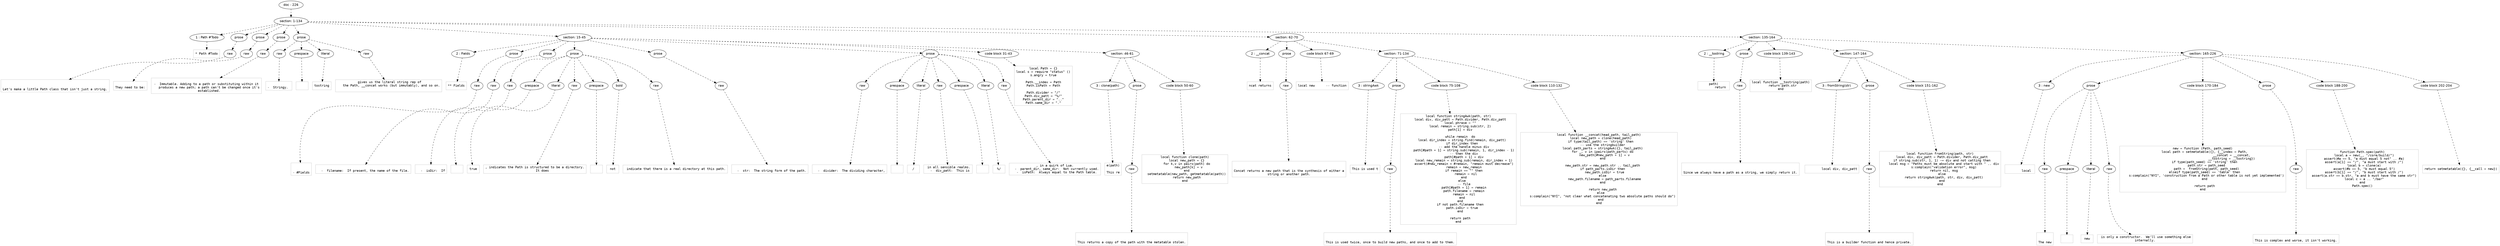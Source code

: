 digraph lpegNode {

node [fontname=Helvetica]
edge [style=dashed]

doc_0 [label="doc - 226"]


doc_0 -> { section_1}
{rank=same; section_1}

section_1 [label="section: 1-134"]


// END RANK doc_0

section_1 -> { header_2 prose_3 prose_4 prose_5 prose_6 section_7 section_8 section_9}
{rank=same; header_2 prose_3 prose_4 prose_5 prose_6 section_7 section_8 section_9}

header_2 [label="1 : Path #Todo"]

prose_3 [label="prose"]

prose_4 [label="prose"]

prose_5 [label="prose"]

prose_6 [label="prose"]

section_7 [label="section: 15-45"]

section_8 [label="section: 62-70"]

section_9 [label="section: 135-164"]


// END RANK section_1

header_2 -> leaf_10
leaf_10  [color=Gray,shape=rectangle,fontname=Inconsolata,label="* Path #Todo"]
// END RANK header_2

prose_3 -> { raw_11}
{rank=same; raw_11}

raw_11 [label="raw"]


// END RANK prose_3

raw_11 -> leaf_12
leaf_12  [color=Gray,shape=rectangle,fontname=Inconsolata,label="

Let's make a little Path class that isn't just a string.
"]
// END RANK raw_11

prose_4 -> { raw_13}
{rank=same; raw_13}

raw_13 [label="raw"]


// END RANK prose_4

raw_13 -> leaf_14
leaf_14  [color=Gray,shape=rectangle,fontname=Inconsolata,label="
They need to be:
"]
// END RANK raw_13

prose_5 -> { raw_15}
{rank=same; raw_15}

raw_15 [label="raw"]


// END RANK prose_5

raw_15 -> leaf_16
leaf_16  [color=Gray,shape=rectangle,fontname=Inconsolata,label="
-  Immutable. Adding to a path or substituting within it
   produces a new path; a path can't be changed once it's
   established.
"]
// END RANK raw_15

prose_6 -> { raw_17 prespace_18 literal_19 raw_20}
{rank=same; raw_17 prespace_18 literal_19 raw_20}

raw_17 [label="raw"]

prespace_18 [label="prespace"]

literal_19 [label="literal"]

raw_20 [label="raw"]


// END RANK prose_6

raw_17 -> leaf_21
leaf_21  [color=Gray,shape=rectangle,fontname=Inconsolata,label="
-  Stringy. "]
// END RANK raw_17

prespace_18 -> leaf_22
leaf_22  [color=Gray,shape=rectangle,fontname=Inconsolata,label=" "]
// END RANK prespace_18

literal_19 -> leaf_23
leaf_23  [color=Gray,shape=rectangle,fontname=Inconsolata,label="tostring"]
// END RANK literal_19

raw_20 -> leaf_24
leaf_24  [color=Gray,shape=rectangle,fontname=Inconsolata,label=" gives us the literal string rep of
   the Path, __concat works (but immutably), and so on.

"]
// END RANK raw_20

section_7 -> { header_25 prose_26 prose_27 prose_28 prose_29 prose_30 codeblock_31 section_32}
{rank=same; header_25 prose_26 prose_27 prose_28 prose_29 prose_30 codeblock_31 section_32}

header_25 [label="2 : Fields"]

prose_26 [label="prose"]

prose_27 [label="prose"]

prose_28 [label="prose"]

prose_29 [label="prose"]

prose_30 [label="prose"]

codeblock_31 [label="code block 31-43"]

section_32 [label="section: 46-61"]


// END RANK section_7

header_25 -> leaf_33
leaf_33  [color=Gray,shape=rectangle,fontname=Inconsolata,label="** Fields"]
// END RANK header_25

prose_26 -> { raw_34}
{rank=same; raw_34}

raw_34 [label="raw"]


// END RANK prose_26

raw_34 -> leaf_35
leaf_35  [color=Gray,shape=rectangle,fontname=Inconsolata,label="

- #Fields
"]
// END RANK raw_34

prose_27 -> { raw_36}
{rank=same; raw_36}

raw_36 [label="raw"]


// END RANK prose_27

raw_36 -> leaf_37
leaf_37  [color=Gray,shape=rectangle,fontname=Inconsolata,label="
  -  filename:  If present, the name of the file.
"]
// END RANK raw_36

prose_28 -> { raw_38 prespace_39 literal_40 raw_41 prespace_42 bold_43 raw_44}
{rank=same; raw_38 prespace_39 literal_40 raw_41 prespace_42 bold_43 raw_44}

raw_38 [label="raw"]

prespace_39 [label="prespace"]

literal_40 [label="literal"]

raw_41 [label="raw"]

prespace_42 [label="prespace"]

bold_43 [label="bold"]

raw_44 [label="raw"]


// END RANK prose_28

raw_38 -> leaf_45
leaf_45  [color=Gray,shape=rectangle,fontname=Inconsolata,label="
  -  isDir:  If"]
// END RANK raw_38

prespace_39 -> leaf_46
leaf_46  [color=Gray,shape=rectangle,fontname=Inconsolata,label=" "]
// END RANK prespace_39

literal_40 -> leaf_47
leaf_47  [color=Gray,shape=rectangle,fontname=Inconsolata,label="true"]
// END RANK literal_40

raw_41 -> leaf_48
leaf_48  [color=Gray,shape=rectangle,fontname=Inconsolata,label=", indicates the Path is structured to be a directory.
        It does"]
// END RANK raw_41

prespace_42 -> leaf_49
leaf_49  [color=Gray,shape=rectangle,fontname=Inconsolata,label=" "]
// END RANK prespace_42

bold_43 -> leaf_50
leaf_50  [color=Gray,shape=rectangle,fontname=Inconsolata,label="not"]
// END RANK bold_43

raw_44 -> leaf_51
leaf_51  [color=Gray,shape=rectangle,fontname=Inconsolata,label=" indicate that there is a real directory at this path.
"]
// END RANK raw_44

prose_29 -> { raw_52}
{rank=same; raw_52}

raw_52 [label="raw"]


// END RANK prose_29

raw_52 -> leaf_53
leaf_53  [color=Gray,shape=rectangle,fontname=Inconsolata,label="
  -  str:  The string form of the path.
"]
// END RANK raw_52

prose_30 -> { raw_54 prespace_55 literal_56 raw_57 prespace_58 literal_59 raw_60}
{rank=same; raw_54 prespace_55 literal_56 raw_57 prespace_58 literal_59 raw_60}

raw_54 [label="raw"]

prespace_55 [label="prespace"]

literal_56 [label="literal"]

raw_57 [label="raw"]

prespace_58 [label="prespace"]

literal_59 [label="literal"]

raw_60 [label="raw"]


// END RANK prose_30

raw_54 -> leaf_61
leaf_61  [color=Gray,shape=rectangle,fontname=Inconsolata,label="
  -  divider:  The dividing character,"]
// END RANK raw_54

prespace_55 -> leaf_62
leaf_62  [color=Gray,shape=rectangle,fontname=Inconsolata,label=" "]
// END RANK prespace_55

literal_56 -> leaf_63
leaf_63  [color=Gray,shape=rectangle,fontname=Inconsolata,label="/"]
// END RANK literal_56

raw_57 -> leaf_64
leaf_64  [color=Gray,shape=rectangle,fontname=Inconsolata,label=" in all sensible realms.
  -  div_patt:  This is"]
// END RANK raw_57

prespace_58 -> leaf_65
leaf_65  [color=Gray,shape=rectangle,fontname=Inconsolata,label=" "]
// END RANK prespace_58

literal_59 -> leaf_66
leaf_66  [color=Gray,shape=rectangle,fontname=Inconsolata,label="%/"]
// END RANK literal_59

raw_60 -> leaf_67
leaf_67  [color=Gray,shape=rectangle,fontname=Inconsolata,label=", in a quirk of Lua.
  -  parent_dir, same_dir:  Not currently used.
  -  isPath:  Always equal to the Path table.
"]
// END RANK raw_60

codeblock_31 -> leaf_68
leaf_68  [color=Gray,shape=rectangle,fontname=Inconsolata,label="local Path = {}
local s = require \"status\" ()
s.angry = true

Path.__index = Path
Path.isPath = Path

Path.divider = \"/\"
Path.div_patt = \"%/\"
Path.parent_dir = \"..\"
Path.same_dir = \".\""]
// END RANK codeblock_31

section_32 -> { header_69 prose_70 codeblock_71}
{rank=same; header_69 prose_70 codeblock_71}

header_69 [label="3 : clone(path)"]

prose_70 [label="prose"]

codeblock_71 [label="code block 50-60"]


// END RANK section_32

header_69 -> leaf_72
leaf_72  [color=Gray,shape=rectangle,fontname=Inconsolata,label="e(path)

This re"]
// END RANK header_69

prose_70 -> { raw_73}
{rank=same; raw_73}

raw_73 [label="raw"]


// END RANK prose_70

raw_73 -> leaf_74
leaf_74  [color=Gray,shape=rectangle,fontname=Inconsolata,label="

This returns a copy of the path with the metatable stolen.
"]
// END RANK raw_73

codeblock_71 -> leaf_75
leaf_75  [color=Gray,shape=rectangle,fontname=Inconsolata,label="local function clone(path)
  local new_path = {}
  for k,v in pairs(path) do
    new_path[k] = v
  end
  setmetatable(new_path, getmetatable(path))
  return new_path
end
"]
// END RANK codeblock_71

section_8 -> { header_76 prose_77 codeblock_78 section_79}
{rank=same; header_76 prose_77 codeblock_78 section_79}

header_76 [label="2 : __concat"]

prose_77 [label="prose"]

codeblock_78 [label="code block 67-69"]

section_79 [label="section: 71-134"]


// END RANK section_8

header_76 -> leaf_80
leaf_80  [color=Gray,shape=rectangle,fontname=Inconsolata,label="ncat returns"]
// END RANK header_76

prose_77 -> { raw_81}
{rank=same; raw_81}

raw_81 [label="raw"]


// END RANK prose_77

raw_81 -> leaf_82
leaf_82  [color=Gray,shape=rectangle,fontname=Inconsolata,label="

Concat returns a new path that is the synthesis of either a
string or another path.
"]
// END RANK raw_81

codeblock_78 -> leaf_83
leaf_83  [color=Gray,shape=rectangle,fontname=Inconsolata,label="local new      -- function"]
// END RANK codeblock_78

section_79 -> { header_84 prose_85 codeblock_86 codeblock_87}
{rank=same; header_84 prose_85 codeblock_86 codeblock_87}

header_84 [label="3 : stringAwk"]

prose_85 [label="prose"]

codeblock_86 [label="code block 75-108"]

codeblock_87 [label="code block 110-132"]


// END RANK section_79

header_84 -> leaf_88
leaf_88  [color=Gray,shape=rectangle,fontname=Inconsolata,label="This is used t"]
// END RANK header_84

prose_85 -> { raw_89}
{rank=same; raw_89}

raw_89 [label="raw"]


// END RANK prose_85

raw_89 -> leaf_90
leaf_90  [color=Gray,shape=rectangle,fontname=Inconsolata,label="

This is used twice, once to build new paths, and once to add to them.
"]
// END RANK raw_89

codeblock_86 -> leaf_91
leaf_91  [color=Gray,shape=rectangle,fontname=Inconsolata,label="local function stringAwk(path, str)
  local div, div_patt = Path.divider, Path.div_patt
  local phrase = \"\"
  local remain = string.sub(str, 2)
  path[1] = div

  while remain  do
    local dir_index = string.find(remain, div_patt)
    if dir_index then
      -- add the handle minus div
      path[#path + 1] = string.sub(remain, 1, dir_index - 1)
      -- then the div
      path[#path + 1] = div
      local new_remain = string.sub(remain, dir_index + 1)
      assert(#new_remain < #remain, \"remain must decrease\")
      remain = new_remain
      if remain == \"\" then
        remain = nil
      end
    else
      -- file
      path[#path + 1] = remain
      path.filename = remain
      remain = nil
    end
  end
  if not path.filename then
    path.isDir = true
  end

  return path
end"]
// END RANK codeblock_86

codeblock_87 -> leaf_92
leaf_92  [color=Gray,shape=rectangle,fontname=Inconsolata,label="local function __concat(head_path, tail_path)
  local new_path = clone(head_path)
  if type(tail_path) == 'string' then
    -- use the stringbuilder
    local path_parts = stringAwk({}, tail_path)
    for _, v in ipairs(path_parts) do
      new_path[#new_path + 1] = v
    end

    new_path.str = new_path.str .. tail_path
    if path_parts.isDir then
      new_path.isDir = true
    else
      new_path.filename = path_parts.filename
    end

    return new_path
  else
    s:complain(\"NYI\", \"not clear what concatenating two absolute paths should do\")
  end
end"]
// END RANK codeblock_87

section_9 -> { header_93 prose_94 codeblock_95 section_96 section_97}
{rank=same; header_93 prose_94 codeblock_95 section_96 section_97}

header_93 [label="2 : __tostring"]

prose_94 [label="prose"]

codeblock_95 [label="code block 139-143"]

section_96 [label="section: 147-164"]

section_97 [label="section: 165-226"]


// END RANK section_9

header_93 -> leaf_98
leaf_98  [color=Gray,shape=rectangle,fontname=Inconsolata,label="path)
	return "]
// END RANK header_93

prose_94 -> { raw_99}
{rank=same; raw_99}

raw_99 [label="raw"]


// END RANK prose_94

raw_99 -> leaf_100
leaf_100  [color=Gray,shape=rectangle,fontname=Inconsolata,label="

Since we always have a path as a string, we simply return it.
"]
// END RANK raw_99

codeblock_95 -> leaf_101
leaf_101  [color=Gray,shape=rectangle,fontname=Inconsolata,label="local function __tostring(path)
  return path.str
end"]
// END RANK codeblock_95

section_96 -> { header_102 prose_103 codeblock_104}
{rank=same; header_102 prose_103 codeblock_104}

header_102 [label="3 : fromString(str)"]

prose_103 [label="prose"]

codeblock_104 [label="code block 151-162"]


// END RANK section_96

header_102 -> leaf_105
leaf_105  [color=Gray,shape=rectangle,fontname=Inconsolata,label="	local div, div_patt"]
// END RANK header_102

prose_103 -> { raw_106}
{rank=same; raw_106}

raw_106 [label="raw"]


// END RANK prose_103

raw_106 -> leaf_107
leaf_107  [color=Gray,shape=rectangle,fontname=Inconsolata,label="

This is a builder function and hence private.
"]
// END RANK raw_106

codeblock_104 -> leaf_108
leaf_108  [color=Gray,shape=rectangle,fontname=Inconsolata,label="local function fromString(path, str)
  local div, div_patt = Path.divider, Path.div_patt
  if string.sub(str, 1, 1) ~= div and not catting then
    local msg = \"Paths must be absolute and start with \" .. div
    s:complain(\"validation error\", msg)
    return nil, msg
  else
    return stringAwk(path, str, div, div_patt)
  end
end"]
// END RANK codeblock_104

section_97 -> { header_109 prose_110 codeblock_111 prose_112 codeblock_113 codeblock_114}
{rank=same; header_109 prose_110 codeblock_111 prose_112 codeblock_113 codeblock_114}

header_109 [label="3 : new"]

prose_110 [label="prose"]

codeblock_111 [label="code block 170-184"]

prose_112 [label="prose"]

codeblock_113 [label="code block 188-200"]

codeblock_114 [label="code block 202-204"]


// END RANK section_97

header_109 -> leaf_115
leaf_115  [color=Gray,shape=rectangle,fontname=Inconsolata,label="
	local "]
// END RANK header_109

prose_110 -> { raw_116 prespace_117 literal_118 raw_119}
{rank=same; raw_116 prespace_117 literal_118 raw_119}

raw_116 [label="raw"]

prespace_117 [label="prespace"]

literal_118 [label="literal"]

raw_119 [label="raw"]


// END RANK prose_110

raw_116 -> leaf_120
leaf_120  [color=Gray,shape=rectangle,fontname=Inconsolata,label="

The new"]
// END RANK raw_116

prespace_117 -> leaf_121
leaf_121  [color=Gray,shape=rectangle,fontname=Inconsolata,label=" "]
// END RANK prespace_117

literal_118 -> leaf_122
leaf_122  [color=Gray,shape=rectangle,fontname=Inconsolata,label="new"]
// END RANK literal_118

raw_119 -> leaf_123
leaf_123  [color=Gray,shape=rectangle,fontname=Inconsolata,label=" is only a constructor.  We'll use something else
internally.
"]
// END RANK raw_119

codeblock_111 -> leaf_124
leaf_124  [color=Gray,shape=rectangle,fontname=Inconsolata,label="new = function (Path, path_seed)
  local path = setmetatable({}, {__index = Path,
                               __concat = __concat,
                               __tostring = __tostring})
  if type(path_seed) == 'string' then
    path.str = path_seed
    path =  fromString(path, path_seed)
  elseif type(path_seed) == 'table' then
    s:complain(\"NYI\", 'construction from a Path or other table is not yet implemented')
  end

  return path
end"]
// END RANK codeblock_111

prose_112 -> { raw_125}
{rank=same; raw_125}

raw_125 [label="raw"]


// END RANK prose_112

raw_125 -> leaf_126
leaf_126  [color=Gray,shape=rectangle,fontname=Inconsolata,label="
This is complex and worse, it isn't working.
"]
// END RANK raw_125

codeblock_113 -> leaf_127
leaf_127  [color=Gray,shape=rectangle,fontname=Inconsolata,label="function Path.spec(path)
  local a = new(_, \"/core/build/\")
  assert(#a == 5, \"a must equal 5 not\" .. #a)
  assert(a[1] == \"/\", \"a must start with /\")
  local b = clone(a)
  assert(#b == 5, \"b must equal 5\")
  assert(b[1] == \"/\", \"b must start with /\")
  assert(a.str == b.str, \"a and b must have the same str\")
  local c = a .. \"/bar\"
end
Path.spec()"]
// END RANK codeblock_113

codeblock_114 -> leaf_128
leaf_128  [color=Gray,shape=rectangle,fontname=Inconsolata,label="return setmetatable({}, {__call = new})"]
// END RANK codeblock_114


}
